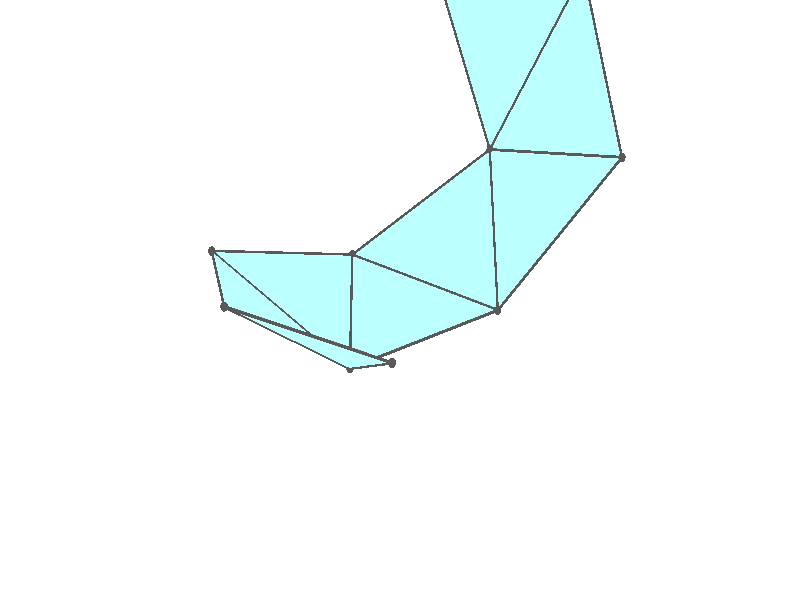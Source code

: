 #version 3.7;
global_settings{assumed_gamma 1.0}
camera{perspective location <18.750000000000000000000000, 10.825317547305481014063844, 12.499999999999996447286321> right <0.133333333333333331482962, -0.230940107675850353485814, -0.000000000000000000000000> up <-0.064951905283832905846353, -0.037499999999999998612221, 0.129903810567665811692706> direction <0.750000000000000111022302, 0.433012701892219298294151, 0.499999999999999944488849> sky <-0.433012701892219298294151, -0.249999999999999944488849, 0.866025403784438707610605> look_at <18.000000000000000000000000, 10.392304845413262270881205, 11.999999999999996447286321>}
light_source{<18.750000000000000000000000, 10.825317547305481014063844, 12.499999999999996447286321> rgb<1.0,1.0,1.0>}
background{rgb<1,1,1>}
union{union{object{union{sphere{<-0.408248290463862795185435, 0.707106781186547461715008, -0.074024586397222869038615>,0.029999999999999998889777}sphere{<-0.408248290463863350296947, -0.707106781186547350692706, -0.074024586397222869038615>,0.029999999999999998889777}sphere{<0.816496580927725923437777, -0.000000000000000199983985, -0.074024586397222869038615>,0.029999999999999998889777}} pigment{rgb<0.1,0.1,0.1>}}object{union{cylinder{<-0.408248290463862795185435, 0.707106781186547461715008, -0.074024586397222869038615>,<-0.408248290463863350296947, -0.707106781186547350692706, -0.074024586397222869038615>,0.010000000000000000208167}cylinder{<-0.408248290463863350296947, -0.707106781186547350692706, -0.074024586397222869038615>,<0.816496580927725923437777, -0.000000000000000199983985, -0.074024586397222869038615>,0.010000000000000000208167}cylinder{<0.816496580927725923437777, -0.000000000000000199983985, -0.074024586397222869038615>,<-0.408248290463862795185435, 0.707106781186547461715008, -0.074024586397222869038615>,0.010000000000000000208167}} pigment{rgb<0.1,0.1,0.1>}}object{polygon{3.000000000000000000000000,<-0.408248290463862795185435, 0.707106781186547461715008, -0.074024586397222869038615>,<-0.408248290463863350296947, -0.707106781186547350692706, -0.074024586397222869038615>,<0.816496580927725923437777, -0.000000000000000199983985, -0.074024586397222869038615>} pigment{rgbft<0.5,1.0,1.0,0.1,0.1>}}}union{object{union{sphere{<-0.408248290463862795185435, 0.707106781186547461715008, -0.074024586397222758016312>,0.029999999999999998889777}sphere{<-0.408248290463863405808098, -0.707106781186547350692706, -0.074024586397222730260737>,0.029999999999999998889777}sphere{<-1.557447228038803199723361, 0.000000000000000777237187, 0.349463077976402192170724>,0.029999999999999998889777}} pigment{rgb<0.1,0.1,0.1>}}object{union{cylinder{<-0.408248290463862795185435, 0.707106781186547461715008, -0.074024586397222758016312>,<-0.408248290463863405808098, -0.707106781186547350692706, -0.074024586397222730260737>,0.010000000000000000208167}cylinder{<-0.408248290463863405808098, -0.707106781186547350692706, -0.074024586397222730260737>,<-1.557447228038803199723361, 0.000000000000000777237187, 0.349463077976402192170724>,0.010000000000000000208167}cylinder{<-1.557447228038803199723361, 0.000000000000000777237187, 0.349463077976402192170724>,<-0.408248290463862795185435, 0.707106781186547461715008, -0.074024586397222758016312>,0.010000000000000000208167}} pigment{rgb<0.1,0.1,0.1>}}object{polygon{3.000000000000000000000000,<-0.408248290463862795185435, 0.707106781186547461715008, -0.074024586397222758016312>,<-0.408248290463863405808098, -0.707106781186547350692706, -0.074024586397222730260737>,<-1.557447228038803199723361, 0.000000000000000777237187, 0.349463077976402192170724>} pigment{rgbft<0.5,1.0,1.0,0.1,0.1>}}}union{object{union{sphere{<-0.408248290463862739674283, 0.707106781186547572737311, -0.074024586397222758016312>,0.029999999999999998889777}sphere{<-1.375572242872600492447077, 1.348788864535259923727040, 0.733767760066640351013234>,0.029999999999999998889777}sphere{<-1.557447228038803643812571, 0.000000000000000666133815, 0.349463077976402192170724>,0.029999999999999998889777}} pigment{rgb<0.1,0.1,0.1>}}object{union{cylinder{<-0.408248290463862739674283, 0.707106781186547572737311, -0.074024586397222758016312>,<-1.375572242872600492447077, 1.348788864535259923727040, 0.733767760066640351013234>,0.010000000000000000208167}cylinder{<-1.375572242872600492447077, 1.348788864535259923727040, 0.733767760066640351013234>,<-1.557447228038803643812571, 0.000000000000000666133815, 0.349463077976402192170724>,0.010000000000000000208167}cylinder{<-1.557447228038803643812571, 0.000000000000000666133815, 0.349463077976402192170724>,<-0.408248290463862739674283, 0.707106781186547572737311, -0.074024586397222758016312>,0.010000000000000000208167}} pigment{rgb<0.1,0.1,0.1>}}object{polygon{3.000000000000000000000000,<-0.408248290463862739674283, 0.707106781186547572737311, -0.074024586397222758016312>,<-1.375572242872600492447077, 1.348788864535259923727040, 0.733767760066640351013234>,<-1.557447228038803643812571, 0.000000000000000666133815, 0.349463077976402192170724>} pigment{rgbft<0.5,1.0,1.0,0.1,0.1>}}}union{object{union{sphere{<-2.253395035086770192833683, 0.516886074800781525340199, 1.466819527611954221413271>,0.029999999999999998889777}sphere{<-1.375572242872600270402472, 1.348788864535260145771645, 0.733767760066640573057839>,0.029999999999999998889777}sphere{<-1.557447228038803199723361, 0.000000000000000693889390, 0.349463077976402303193026>,0.029999999999999998889777}} pigment{rgb<0.1,0.1,0.1>}}object{union{cylinder{<-2.253395035086770192833683, 0.516886074800781525340199, 1.466819527611954221413271>,<-1.375572242872600270402472, 1.348788864535260145771645, 0.733767760066640573057839>,0.010000000000000000208167}cylinder{<-1.375572242872600270402472, 1.348788864535260145771645, 0.733767760066640573057839>,<-1.557447228038803199723361, 0.000000000000000693889390, 0.349463077976402303193026>,0.010000000000000000208167}cylinder{<-1.557447228038803199723361, 0.000000000000000693889390, 0.349463077976402303193026>,<-2.253395035086770192833683, 0.516886074800781525340199, 1.466819527611954221413271>,0.010000000000000000208167}} pigment{rgb<0.1,0.1,0.1>}}object{polygon{3.000000000000000000000000,<-2.253395035086770192833683, 0.516886074800781525340199, 1.466819527611954221413271>,<-1.375572242872600270402472, 1.348788864535260145771645, 0.733767760066640573057839>,<-1.557447228038803199723361, 0.000000000000000693889390, 0.349463077976402303193026>} pigment{rgbft<0.5,1.0,1.0,0.1,0.1>}}}union{object{union{sphere{<-2.253395035086770192833683, 0.516886074800781747384804, 1.466819527611953999368666>,0.029999999999999998889777}sphere{<-2.082673764346232747612930, -0.879727412776106332259474, 1.324253704095035955035087>,0.029999999999999998889777}sphere{<-1.557447228038803643812571, 0.000000000000000666133815, 0.349463077976402081148422>,0.029999999999999998889777}} pigment{rgb<0.1,0.1,0.1>}}object{union{cylinder{<-2.253395035086770192833683, 0.516886074800781747384804, 1.466819527611953999368666>,<-2.082673764346232747612930, -0.879727412776106332259474, 1.324253704095035955035087>,0.010000000000000000208167}cylinder{<-2.082673764346232747612930, -0.879727412776106332259474, 1.324253704095035955035087>,<-1.557447228038803643812571, 0.000000000000000666133815, 0.349463077976402081148422>,0.010000000000000000208167}cylinder{<-1.557447228038803643812571, 0.000000000000000666133815, 0.349463077976402081148422>,<-2.253395035086770192833683, 0.516886074800781747384804, 1.466819527611953999368666>,0.010000000000000000208167}} pigment{rgb<0.1,0.1,0.1>}}object{polygon{3.000000000000000000000000,<-2.253395035086770192833683, 0.516886074800781747384804, 1.466819527611953999368666>,<-2.082673764346232747612930, -0.879727412776106332259474, 1.324253704095035955035087>,<-1.557447228038803643812571, 0.000000000000000666133815, 0.349463077976402081148422>} pigment{rgbft<0.5,1.0,1.0,0.1,0.1>}}}union{object{union{sphere{<0.778723614019400933727866, -1.348788864535259701682435, 0.349463077976401970126119>,0.029999999999999998889777}sphere{<-0.408248290463863461319249, -0.707106781186547239670404, -0.074024586397222813527463>,0.029999999999999998889777}sphere{<0.816496580927725923437777, -0.000000000000000222044605, -0.074024586397222758016312>,0.029999999999999998889777}} pigment{rgb<0.1,0.1,0.1>}}object{union{cylinder{<0.778723614019400933727866, -1.348788864535259701682435, 0.349463077976401970126119>,<-0.408248290463863461319249, -0.707106781186547239670404, -0.074024586397222813527463>,0.010000000000000000208167}cylinder{<-0.408248290463863461319249, -0.707106781186547239670404, -0.074024586397222813527463>,<0.816496580927725923437777, -0.000000000000000222044605, -0.074024586397222758016312>,0.010000000000000000208167}cylinder{<0.816496580927725923437777, -0.000000000000000222044605, -0.074024586397222758016312>,<0.778723614019400933727866, -1.348788864535259701682435, 0.349463077976401970126119>,0.010000000000000000208167}} pigment{rgb<0.1,0.1,0.1>}}object{polygon{3.000000000000000000000000,<0.778723614019400933727866, -1.348788864535259701682435, 0.349463077976401970126119>,<-0.408248290463863461319249, -0.707106781186547239670404, -0.074024586397222813527463>,<0.816496580927725923437777, -0.000000000000000222044605, -0.074024586397222758016312>} pigment{rgbft<0.5,1.0,1.0,0.1,0.1>}}}union{object{union{sphere{<0.778723614019400600660958, -1.348788864535259701682435, 0.349463077976402025637270>,0.029999999999999998889777}sphere{<1.855871542465402201926850, -0.516886074800781969429408, 0.733767760066640351013234>,0.029999999999999998889777}sphere{<0.816496580927725590370869, -0.000000000000000305311332, -0.074024586397222535971707>,0.029999999999999998889777}} pigment{rgb<0.1,0.1,0.1>}}object{union{cylinder{<0.778723614019400600660958, -1.348788864535259701682435, 0.349463077976402025637270>,<1.855871542465402201926850, -0.516886074800781969429408, 0.733767760066640351013234>,0.010000000000000000208167}cylinder{<1.855871542465402201926850, -0.516886074800781969429408, 0.733767760066640351013234>,<0.816496580927725590370869, -0.000000000000000305311332, -0.074024586397222535971707>,0.010000000000000000208167}cylinder{<0.816496580927725590370869, -0.000000000000000305311332, -0.074024586397222535971707>,<0.778723614019400600660958, -1.348788864535259701682435, 0.349463077976402025637270>,0.010000000000000000208167}} pigment{rgb<0.1,0.1,0.1>}}object{polygon{3.000000000000000000000000,<0.778723614019400600660958, -1.348788864535259701682435, 0.349463077976402025637270>,<1.855871542465402201926850, -0.516886074800781969429408, 0.733767760066640351013234>,<0.816496580927725590370869, -0.000000000000000305311332, -0.074024586397222535971707>} pigment{rgbft<0.5,1.0,1.0,0.1,0.1>}}}union{object{union{sphere{<1.646384998312225178551671, 0.879727412776105888170264, 0.659027181148091445450632>,0.029999999999999998889777}sphere{<1.855871542465402423971454, -0.516886074800781969429408, 0.733767760066640351013234>,0.029999999999999998889777}sphere{<0.816496580927725590370869, -0.000000000000000333066907, -0.074024586397222646994010>,0.029999999999999998889777}} pigment{rgb<0.1,0.1,0.1>}}object{union{cylinder{<1.646384998312225178551671, 0.879727412776105888170264, 0.659027181148091445450632>,<1.855871542465402423971454, -0.516886074800781969429408, 0.733767760066640351013234>,0.010000000000000000208167}cylinder{<1.855871542465402423971454, -0.516886074800781969429408, 0.733767760066640351013234>,<0.816496580927725590370869, -0.000000000000000333066907, -0.074024586397222646994010>,0.010000000000000000208167}cylinder{<0.816496580927725590370869, -0.000000000000000333066907, -0.074024586397222646994010>,<1.646384998312225178551671, 0.879727412776105888170264, 0.659027181148091445450632>,0.010000000000000000208167}} pigment{rgb<0.1,0.1,0.1>}}object{polygon{3.000000000000000000000000,<1.646384998312225178551671, 0.879727412776105888170264, 0.659027181148091445450632>,<1.855871542465402423971454, -0.516886074800781969429408, 0.733767760066640351013234>,<0.816496580927725590370869, -0.000000000000000333066907, -0.074024586397222646994010>} pigment{rgbft<0.5,1.0,1.0,0.1,0.1>}}}}
